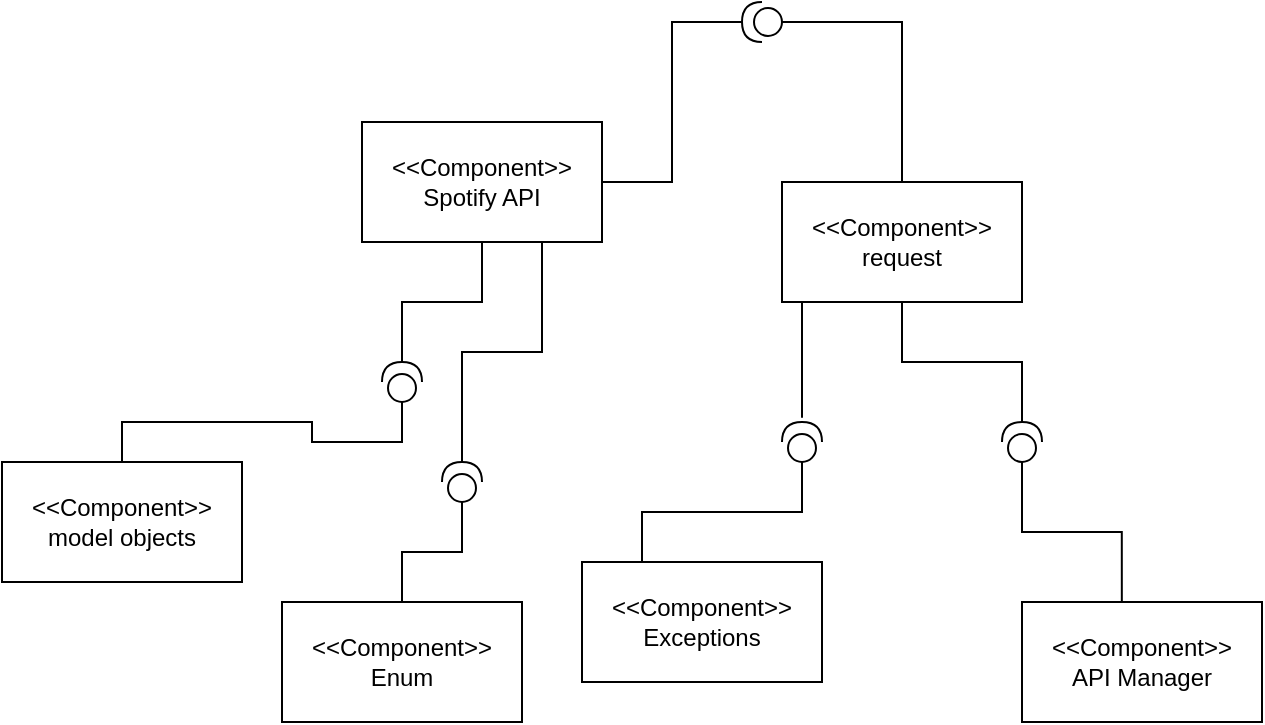 <mxfile version="23.1.5" type="github">
  <diagram name="Página-1" id="K_0XEcPfIA9sb1Hyq9cF">
    <mxGraphModel dx="1121" dy="637" grid="1" gridSize="10" guides="1" tooltips="1" connect="1" arrows="1" fold="1" page="1" pageScale="1" pageWidth="827" pageHeight="1169" math="0" shadow="0">
      <root>
        <mxCell id="0" />
        <mxCell id="1" parent="0" />
        <mxCell id="KdV0-iH_BiOwfUh5TcL3-26" style="edgeStyle=orthogonalEdgeStyle;rounded=0;orthogonalLoop=1;jettySize=auto;html=1;exitX=1;exitY=0.5;exitDx=0;exitDy=0;entryX=1;entryY=0.5;entryDx=0;entryDy=0;entryPerimeter=0;endArrow=none;endFill=0;" edge="1" parent="1" source="KdV0-iH_BiOwfUh5TcL3-1" target="KdV0-iH_BiOwfUh5TcL3-27">
          <mxGeometry relative="1" as="geometry">
            <mxPoint x="480" y="210" as="targetPoint" />
          </mxGeometry>
        </mxCell>
        <mxCell id="KdV0-iH_BiOwfUh5TcL3-1" value="&amp;lt;&amp;lt;Component&amp;gt;&amp;gt;&lt;br&gt;Spotify API" style="rounded=0;whiteSpace=wrap;html=1;" vertex="1" parent="1">
          <mxGeometry x="340" y="240" width="120" height="60" as="geometry" />
        </mxCell>
        <mxCell id="KdV0-iH_BiOwfUh5TcL3-6" style="edgeStyle=orthogonalEdgeStyle;rounded=0;orthogonalLoop=1;jettySize=auto;html=1;exitX=0;exitY=0.5;exitDx=0;exitDy=0;exitPerimeter=0;endArrow=none;endFill=0;entryX=0.25;entryY=0;entryDx=0;entryDy=0;" edge="1" parent="1" source="KdV0-iH_BiOwfUh5TcL3-2" target="KdV0-iH_BiOwfUh5TcL3-8">
          <mxGeometry relative="1" as="geometry">
            <mxPoint x="350" y="460" as="targetPoint" />
          </mxGeometry>
        </mxCell>
        <mxCell id="KdV0-iH_BiOwfUh5TcL3-2" value="" style="shape=providedRequiredInterface;html=1;verticalLabelPosition=bottom;sketch=0;rotation=-90;" vertex="1" parent="1">
          <mxGeometry x="550" y="390" width="20" height="20" as="geometry" />
        </mxCell>
        <mxCell id="KdV0-iH_BiOwfUh5TcL3-5" style="edgeStyle=orthogonalEdgeStyle;rounded=0;orthogonalLoop=1;jettySize=auto;html=1;exitX=1.106;exitY=0.5;exitDx=0;exitDy=0;exitPerimeter=0;entryX=0;entryY=0.5;entryDx=0;entryDy=0;endArrow=none;endFill=0;" edge="1" parent="1" source="KdV0-iH_BiOwfUh5TcL3-2" target="KdV0-iH_BiOwfUh5TcL3-11">
          <mxGeometry relative="1" as="geometry">
            <mxPoint x="360.0" y="396.76" as="sourcePoint" />
            <mxPoint x="402.12" y="340" as="targetPoint" />
            <Array as="points">
              <mxPoint x="560" y="360" />
              <mxPoint x="560" y="360" />
            </Array>
          </mxGeometry>
        </mxCell>
        <mxCell id="KdV0-iH_BiOwfUh5TcL3-7" value="&amp;lt;&amp;lt;Component&amp;gt;&amp;gt;&lt;br&gt;Enum" style="rounded=0;whiteSpace=wrap;html=1;" vertex="1" parent="1">
          <mxGeometry x="300" y="480" width="120" height="60" as="geometry" />
        </mxCell>
        <mxCell id="KdV0-iH_BiOwfUh5TcL3-8" value="&amp;lt;&amp;lt;Component&amp;gt;&amp;gt;&lt;br&gt;Exceptions" style="rounded=0;whiteSpace=wrap;html=1;" vertex="1" parent="1">
          <mxGeometry x="450" y="460" width="120" height="60" as="geometry" />
        </mxCell>
        <mxCell id="KdV0-iH_BiOwfUh5TcL3-9" value="&amp;lt;&amp;lt;Component&amp;gt;&amp;gt;&lt;br&gt;API Manager" style="rounded=0;whiteSpace=wrap;html=1;" vertex="1" parent="1">
          <mxGeometry x="670" y="480" width="120" height="60" as="geometry" />
        </mxCell>
        <mxCell id="KdV0-iH_BiOwfUh5TcL3-10" value="&amp;lt;&amp;lt;Component&amp;gt;&amp;gt;&lt;br&gt;model objects" style="rounded=0;whiteSpace=wrap;html=1;" vertex="1" parent="1">
          <mxGeometry x="160" y="410" width="120" height="60" as="geometry" />
        </mxCell>
        <mxCell id="KdV0-iH_BiOwfUh5TcL3-11" value="&amp;lt;&amp;lt;Component&amp;gt;&amp;gt;&lt;br&gt;request" style="rounded=0;whiteSpace=wrap;html=1;" vertex="1" parent="1">
          <mxGeometry x="550" y="270" width="120" height="60" as="geometry" />
        </mxCell>
        <mxCell id="KdV0-iH_BiOwfUh5TcL3-16" value="" style="shape=providedRequiredInterface;html=1;verticalLabelPosition=bottom;sketch=0;rotation=-90;" vertex="1" parent="1">
          <mxGeometry x="660" y="390" width="20" height="20" as="geometry" />
        </mxCell>
        <mxCell id="KdV0-iH_BiOwfUh5TcL3-18" style="edgeStyle=orthogonalEdgeStyle;rounded=0;orthogonalLoop=1;jettySize=auto;html=1;exitX=0.5;exitY=1;exitDx=0;exitDy=0;entryX=1;entryY=0.5;entryDx=0;entryDy=0;entryPerimeter=0;endArrow=none;endFill=0;" edge="1" parent="1" source="KdV0-iH_BiOwfUh5TcL3-11" target="KdV0-iH_BiOwfUh5TcL3-16">
          <mxGeometry relative="1" as="geometry" />
        </mxCell>
        <mxCell id="KdV0-iH_BiOwfUh5TcL3-19" style="edgeStyle=orthogonalEdgeStyle;rounded=0;orthogonalLoop=1;jettySize=auto;html=1;exitX=0;exitY=0.5;exitDx=0;exitDy=0;exitPerimeter=0;entryX=0.416;entryY=0;entryDx=0;entryDy=0;entryPerimeter=0;endArrow=none;endFill=0;" edge="1" parent="1" source="KdV0-iH_BiOwfUh5TcL3-16" target="KdV0-iH_BiOwfUh5TcL3-9">
          <mxGeometry relative="1" as="geometry" />
        </mxCell>
        <mxCell id="KdV0-iH_BiOwfUh5TcL3-23" style="edgeStyle=orthogonalEdgeStyle;rounded=0;orthogonalLoop=1;jettySize=auto;html=1;exitX=1;exitY=0.5;exitDx=0;exitDy=0;exitPerimeter=0;entryX=0.5;entryY=1;entryDx=0;entryDy=0;endArrow=none;endFill=0;" edge="1" parent="1" source="KdV0-iH_BiOwfUh5TcL3-20" target="KdV0-iH_BiOwfUh5TcL3-1">
          <mxGeometry relative="1" as="geometry" />
        </mxCell>
        <mxCell id="KdV0-iH_BiOwfUh5TcL3-20" value="" style="shape=providedRequiredInterface;html=1;verticalLabelPosition=bottom;sketch=0;rotation=-90;" vertex="1" parent="1">
          <mxGeometry x="350" y="360" width="20" height="20" as="geometry" />
        </mxCell>
        <mxCell id="KdV0-iH_BiOwfUh5TcL3-25" style="edgeStyle=orthogonalEdgeStyle;rounded=0;orthogonalLoop=1;jettySize=auto;html=1;exitX=1;exitY=0.5;exitDx=0;exitDy=0;exitPerimeter=0;entryX=0.75;entryY=1;entryDx=0;entryDy=0;endArrow=none;endFill=0;" edge="1" parent="1" source="KdV0-iH_BiOwfUh5TcL3-21" target="KdV0-iH_BiOwfUh5TcL3-1">
          <mxGeometry relative="1" as="geometry" />
        </mxCell>
        <mxCell id="KdV0-iH_BiOwfUh5TcL3-21" value="" style="shape=providedRequiredInterface;html=1;verticalLabelPosition=bottom;sketch=0;rotation=-90;" vertex="1" parent="1">
          <mxGeometry x="380" y="410" width="20" height="20" as="geometry" />
        </mxCell>
        <mxCell id="KdV0-iH_BiOwfUh5TcL3-22" style="edgeStyle=orthogonalEdgeStyle;rounded=0;orthogonalLoop=1;jettySize=auto;html=1;exitX=0.5;exitY=0;exitDx=0;exitDy=0;entryX=0;entryY=0.5;entryDx=0;entryDy=0;entryPerimeter=0;endArrow=none;endFill=0;" edge="1" parent="1" source="KdV0-iH_BiOwfUh5TcL3-10" target="KdV0-iH_BiOwfUh5TcL3-20">
          <mxGeometry relative="1" as="geometry" />
        </mxCell>
        <mxCell id="KdV0-iH_BiOwfUh5TcL3-24" style="edgeStyle=orthogonalEdgeStyle;rounded=0;orthogonalLoop=1;jettySize=auto;html=1;exitX=0.5;exitY=0;exitDx=0;exitDy=0;entryX=0;entryY=0.5;entryDx=0;entryDy=0;entryPerimeter=0;endArrow=none;endFill=0;" edge="1" parent="1" source="KdV0-iH_BiOwfUh5TcL3-7" target="KdV0-iH_BiOwfUh5TcL3-21">
          <mxGeometry relative="1" as="geometry" />
        </mxCell>
        <mxCell id="KdV0-iH_BiOwfUh5TcL3-28" style="edgeStyle=orthogonalEdgeStyle;rounded=0;orthogonalLoop=1;jettySize=auto;html=1;exitX=0;exitY=0.5;exitDx=0;exitDy=0;exitPerimeter=0;endArrow=none;endFill=0;" edge="1" parent="1" source="KdV0-iH_BiOwfUh5TcL3-27" target="KdV0-iH_BiOwfUh5TcL3-11">
          <mxGeometry relative="1" as="geometry" />
        </mxCell>
        <mxCell id="KdV0-iH_BiOwfUh5TcL3-27" value="" style="shape=providedRequiredInterface;html=1;verticalLabelPosition=bottom;sketch=0;rotation=-180;" vertex="1" parent="1">
          <mxGeometry x="530" y="180" width="20" height="20" as="geometry" />
        </mxCell>
      </root>
    </mxGraphModel>
  </diagram>
</mxfile>
